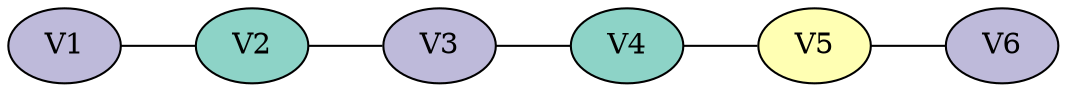 graph colored {
node [style=filled colorscheme="set312"];
rankdir=RL;
V2--V1;
V3--V2;
V4--V3;
V5--V4;
V6--V5;
V1[fillcolor="3"];
V2[fillcolor="1"];
V3[fillcolor="3"];
V4[fillcolor="1"];
V5[fillcolor="2"];
V6[fillcolor="3"];
}